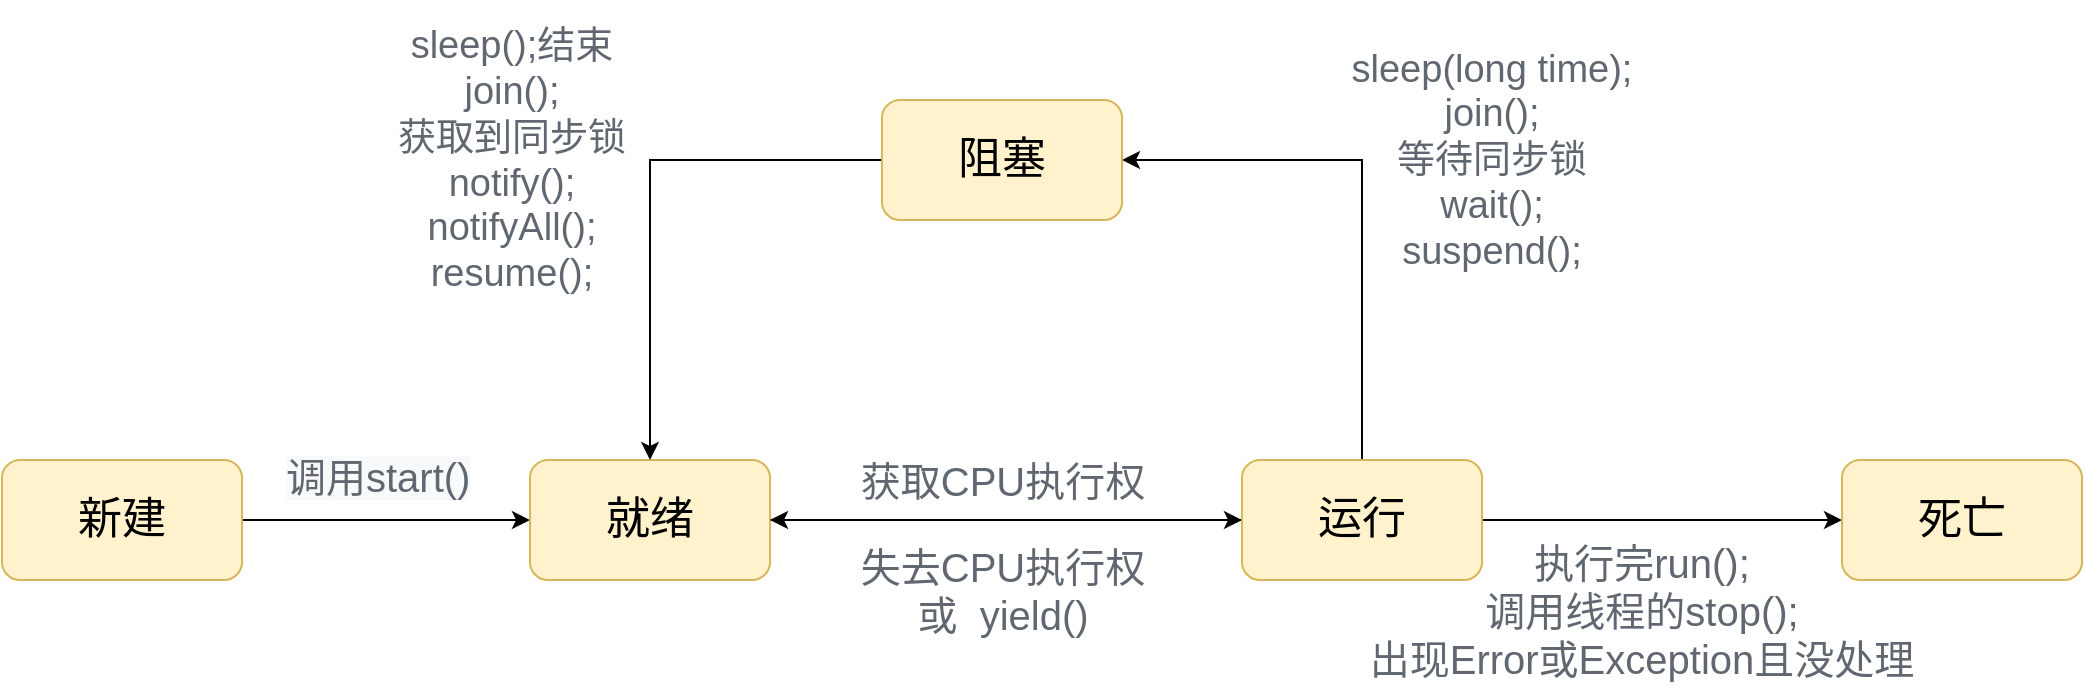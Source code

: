 <mxfile version="13.6.5" type="github">
  <diagram id="McYRkiBiw7G8Epdq2VkN" name="第 1 页">
    <mxGraphModel dx="593" dy="1482" grid="1" gridSize="10" guides="1" tooltips="1" connect="1" arrows="1" fold="1" page="1" pageScale="1" pageWidth="827" pageHeight="1169" math="0" shadow="0">
      <root>
        <mxCell id="0" />
        <mxCell id="1" parent="0" />
        <mxCell id="CLWy8L34266fJkWYTmCX-4" style="edgeStyle=orthogonalEdgeStyle;rounded=0;orthogonalLoop=1;jettySize=auto;html=1;entryX=0;entryY=0.5;entryDx=0;entryDy=0;fontSize=22;" edge="1" parent="1" source="CLWy8L34266fJkWYTmCX-1" target="CLWy8L34266fJkWYTmCX-3">
          <mxGeometry relative="1" as="geometry" />
        </mxCell>
        <mxCell id="CLWy8L34266fJkWYTmCX-1" value="新建" style="rounded=1;whiteSpace=wrap;html=1;fillColor=#fff2cc;strokeColor=#d6b656;fontSize=22;" vertex="1" parent="1">
          <mxGeometry x="30" y="170" width="120" height="60" as="geometry" />
        </mxCell>
        <mxCell id="CLWy8L34266fJkWYTmCX-7" style="edgeStyle=orthogonalEdgeStyle;rounded=0;orthogonalLoop=1;jettySize=auto;html=1;entryX=0;entryY=0.5;entryDx=0;entryDy=0;fontSize=22;" edge="1" parent="1" source="CLWy8L34266fJkWYTmCX-3" target="CLWy8L34266fJkWYTmCX-6">
          <mxGeometry relative="1" as="geometry" />
        </mxCell>
        <mxCell id="CLWy8L34266fJkWYTmCX-3" value="就绪" style="rounded=1;whiteSpace=wrap;html=1;fillColor=#fff2cc;strokeColor=#d6b656;fontSize=22;" vertex="1" parent="1">
          <mxGeometry x="294" y="170" width="120" height="60" as="geometry" />
        </mxCell>
        <mxCell id="CLWy8L34266fJkWYTmCX-5" value="&lt;span style=&quot;font-family: helvetica; font-size: 20px; font-style: normal; font-weight: 400; letter-spacing: normal; text-align: center; text-indent: 0px; text-transform: none; word-spacing: 0px; background-color: rgb(248, 249, 250); display: inline; float: none;&quot;&gt;调用start()&lt;/span&gt;" style="text;whiteSpace=wrap;html=1;fontSize=20;fontColor=#616770;" vertex="1" parent="1">
          <mxGeometry x="170" y="160" width="110" height="40" as="geometry" />
        </mxCell>
        <mxCell id="CLWy8L34266fJkWYTmCX-11" style="edgeStyle=orthogonalEdgeStyle;rounded=0;orthogonalLoop=1;jettySize=auto;html=1;entryX=0;entryY=0.5;entryDx=0;entryDy=0;fontSize=20;fontColor=#FFB570;" edge="1" parent="1" source="CLWy8L34266fJkWYTmCX-6" target="CLWy8L34266fJkWYTmCX-10">
          <mxGeometry relative="1" as="geometry" />
        </mxCell>
        <mxCell id="CLWy8L34266fJkWYTmCX-13" style="edgeStyle=orthogonalEdgeStyle;rounded=0;orthogonalLoop=1;jettySize=auto;html=1;entryX=1;entryY=0.5;entryDx=0;entryDy=0;fontSize=18;fontColor=#616770;" edge="1" parent="1" source="CLWy8L34266fJkWYTmCX-6" target="CLWy8L34266fJkWYTmCX-3">
          <mxGeometry relative="1" as="geometry" />
        </mxCell>
        <mxCell id="CLWy8L34266fJkWYTmCX-15" style="edgeStyle=orthogonalEdgeStyle;rounded=0;orthogonalLoop=1;jettySize=auto;html=1;entryX=1;entryY=0.5;entryDx=0;entryDy=0;fontSize=18;fontColor=#616770;" edge="1" parent="1" source="CLWy8L34266fJkWYTmCX-6" target="CLWy8L34266fJkWYTmCX-14">
          <mxGeometry relative="1" as="geometry">
            <Array as="points">
              <mxPoint x="710" y="20" />
            </Array>
          </mxGeometry>
        </mxCell>
        <mxCell id="CLWy8L34266fJkWYTmCX-6" value="运行" style="rounded=1;whiteSpace=wrap;html=1;fillColor=#fff2cc;strokeColor=#d6b656;fontSize=22;" vertex="1" parent="1">
          <mxGeometry x="650" y="170" width="120" height="60" as="geometry" />
        </mxCell>
        <mxCell id="CLWy8L34266fJkWYTmCX-8" value="获取CPU执行权" style="text;html=1;align=center;verticalAlign=middle;resizable=0;points=[];autosize=1;fontSize=20;fontColor=#616770;" vertex="1" parent="1">
          <mxGeometry x="450" y="165" width="160" height="30" as="geometry" />
        </mxCell>
        <mxCell id="CLWy8L34266fJkWYTmCX-9" value="失去CPU执行权&lt;br style=&quot;font-size: 20px;&quot;&gt;或&amp;nbsp; yield()" style="text;html=1;align=center;verticalAlign=middle;resizable=0;points=[];autosize=1;fontSize=20;fontStyle=0;labelBackgroundColor=#ffffff;fontColor=#616770;" vertex="1" parent="1">
          <mxGeometry x="450" y="210" width="160" height="50" as="geometry" />
        </mxCell>
        <mxCell id="CLWy8L34266fJkWYTmCX-10" value="死亡" style="rounded=1;whiteSpace=wrap;html=1;fillColor=#fff2cc;strokeColor=#d6b656;fontSize=22;" vertex="1" parent="1">
          <mxGeometry x="950" y="170" width="120" height="60" as="geometry" />
        </mxCell>
        <mxCell id="CLWy8L34266fJkWYTmCX-12" value="执行完run();&lt;br style=&quot;font-size: 20px;&quot;&gt;调用线程的stop();&lt;br style=&quot;font-size: 20px;&quot;&gt;出现Error或Exception且没处理" style="text;html=1;strokeColor=none;fillColor=none;align=center;verticalAlign=middle;whiteSpace=wrap;rounded=0;fontSize=20;fontColor=#616770;" vertex="1" parent="1">
          <mxGeometry x="670" y="210" width="360" height="70" as="geometry" />
        </mxCell>
        <mxCell id="CLWy8L34266fJkWYTmCX-17" style="edgeStyle=orthogonalEdgeStyle;rounded=0;orthogonalLoop=1;jettySize=auto;html=1;fontSize=18;fontColor=#616770;" edge="1" parent="1" source="CLWy8L34266fJkWYTmCX-14" target="CLWy8L34266fJkWYTmCX-3">
          <mxGeometry relative="1" as="geometry" />
        </mxCell>
        <mxCell id="CLWy8L34266fJkWYTmCX-14" value="阻塞" style="rounded=1;whiteSpace=wrap;html=1;fillColor=#fff2cc;strokeColor=#d6b656;fontSize=22;" vertex="1" parent="1">
          <mxGeometry x="470" y="-10" width="120" height="60" as="geometry" />
        </mxCell>
        <mxCell id="CLWy8L34266fJkWYTmCX-16" value="sleep(long time);&lt;br style=&quot;font-size: 19px;&quot;&gt;join();&lt;br style=&quot;font-size: 19px;&quot;&gt;等待同步锁&lt;br style=&quot;font-size: 19px;&quot;&gt;wait();&lt;br style=&quot;font-size: 19px;&quot;&gt;suspend();&lt;br style=&quot;font-size: 19px;&quot;&gt;" style="text;html=1;strokeColor=none;fillColor=none;align=center;verticalAlign=middle;whiteSpace=wrap;rounded=0;fontSize=19;fontColor=#616770;" vertex="1" parent="1">
          <mxGeometry x="700" y="-60" width="150" height="160" as="geometry" />
        </mxCell>
        <mxCell id="CLWy8L34266fJkWYTmCX-18" value="sleep();结束&lt;br style=&quot;font-size: 19px;&quot;&gt;join();&lt;br style=&quot;font-size: 19px;&quot;&gt;获取到同步锁&lt;br style=&quot;font-size: 19px;&quot;&gt;notify();&lt;br style=&quot;font-size: 19px;&quot;&gt;notifyAll();&lt;br style=&quot;font-size: 19px;&quot;&gt;resume();" style="text;html=1;strokeColor=none;fillColor=none;align=center;verticalAlign=middle;whiteSpace=wrap;rounded=0;fontSize=19;fontColor=#616770;spacingTop=0;spacing=19;" vertex="1" parent="1">
          <mxGeometry x="210" y="-60" width="150" height="160" as="geometry" />
        </mxCell>
      </root>
    </mxGraphModel>
  </diagram>
</mxfile>
